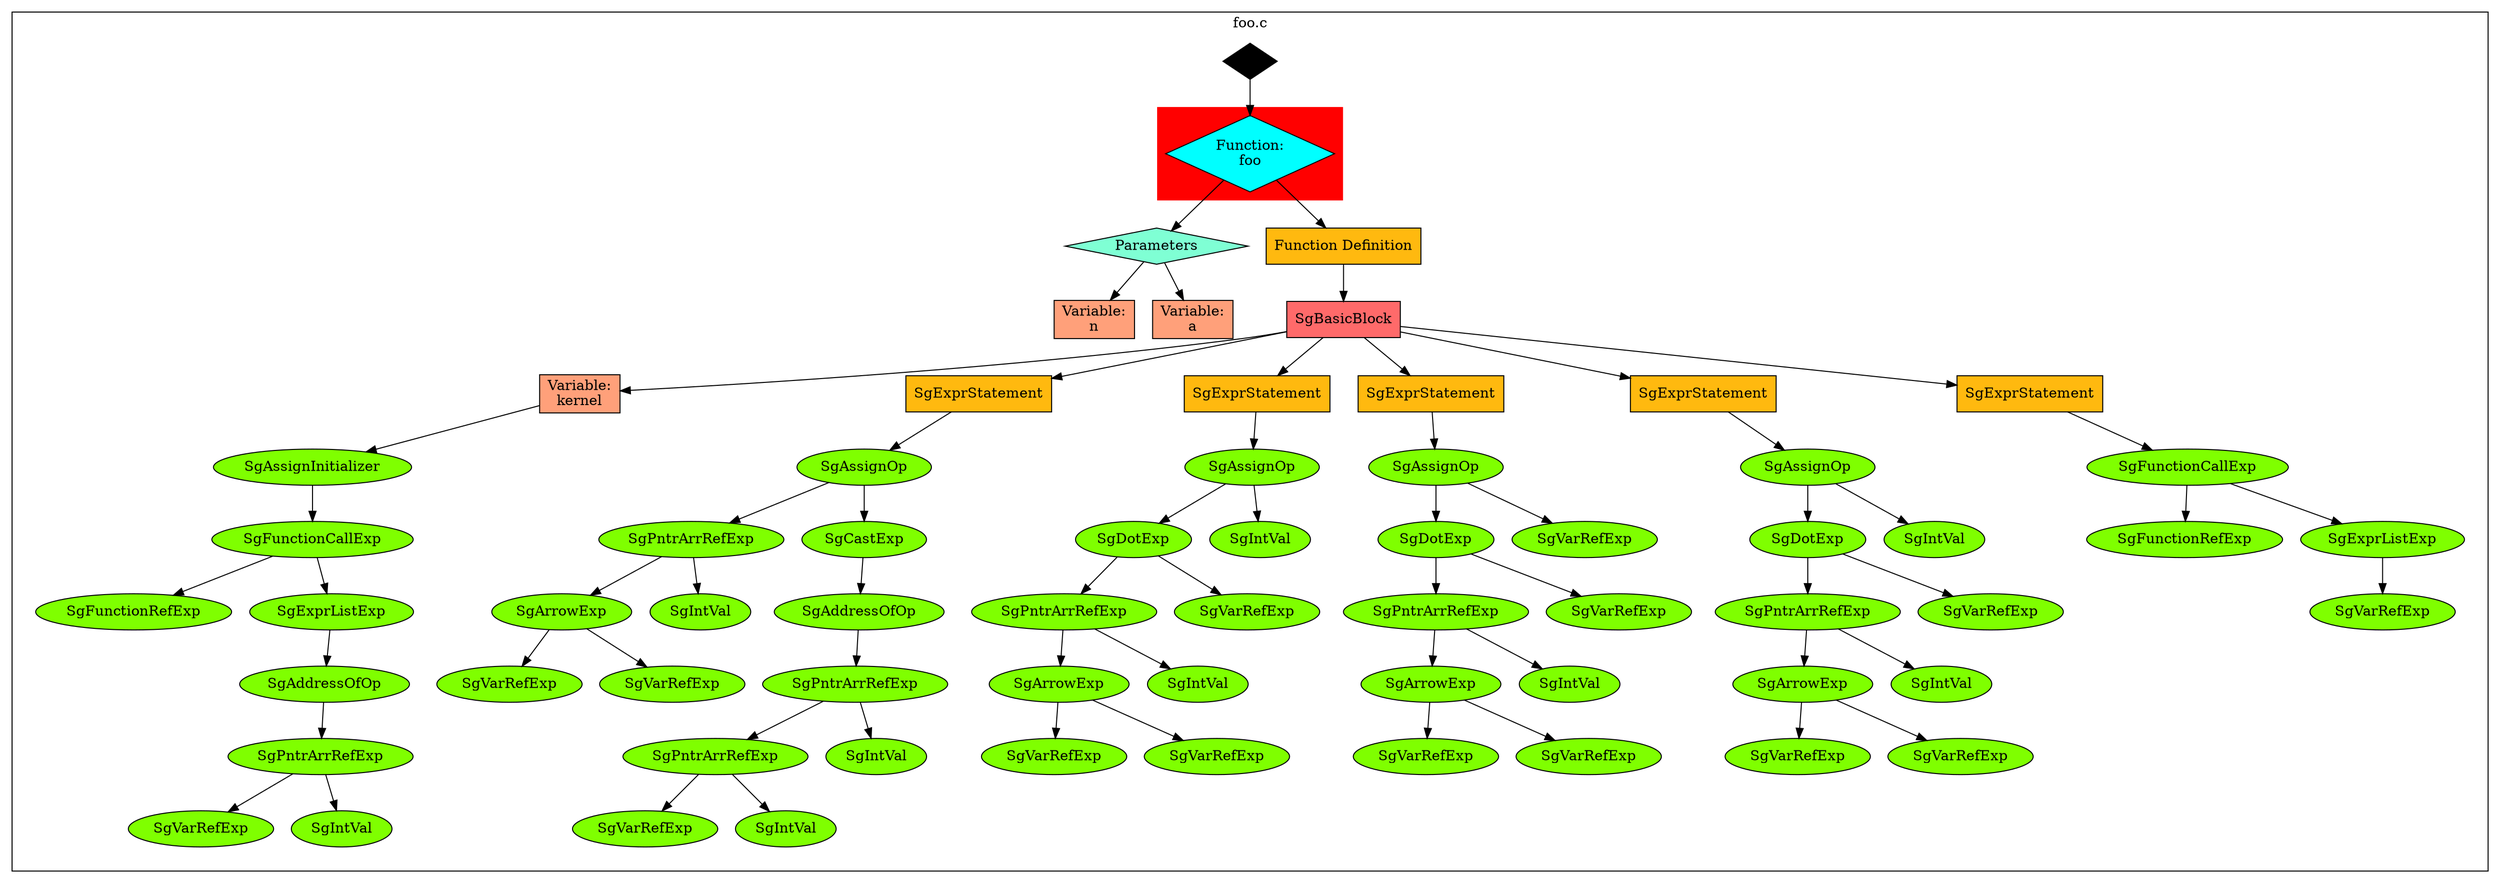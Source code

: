 digraph graph_api_0x834710 {
  label="";
  color=black;
  subgraph cluster_file_0x2ba3062e3730_0x830bf0 {
    label="foo.c";
    color=black;
    node_0x2ba3062e3730 [label="", shape=diamond, color="black", style=filled, fillcolor=black];
    subgraph cluster_decl_0x2ba30677aa18_0x7da690 {
      label="";
      color=white;
      node_0x2ba3063f6d90 [label="Variable:\nn", shape=box, color="black", style=filled, fillcolor=lightsalmon];
      node_0x2ba3063f6ed0 [label="Variable:\na", shape=box, color="black", style=filled, fillcolor=lightsalmon];
      node_0x2ba3066c8dc0 [label="Parameters", shape=diamond, color="black", style=filled, fillcolor=aquamarine];
      node_0x2ba3063f7290 [label="Variable:\nkernel", shape=box, color="black", style=filled, fillcolor=lightsalmon];
      node_0xb28f70 [label="SgExprStatement", shape=box, color="black", style=filled, fillcolor=darkgoldenrod1];
      node_0xb28fc8 [label="SgExprStatement", shape=box, color="black", style=filled, fillcolor=darkgoldenrod1];
      node_0xb29020 [label="SgExprStatement", shape=box, color="black", style=filled, fillcolor=darkgoldenrod1];
      node_0xb29078 [label="SgExprStatement", shape=box, color="black", style=filled, fillcolor=darkgoldenrod1];
      node_0xb290d0 [label="SgExprStatement", shape=box, color="black", style=filled, fillcolor=darkgoldenrod1];
      node_0x2ba306884010 [label="SgBasicBlock", shape=box, color="black", style=filled, fillcolor=indianred1];
      node_0x2ba3068c7010 [label="Function Definition", shape=box, color="black", style=filled, fillcolor=darkgoldenrod1];
      subgraph cluster_expr_0x923628_0x82fe50 {
        label="";
        color=white;
        node_0xa86d50 [label="SgFunctionRefExp", shape=oval, color="black", style=filled, fillcolor=chartreuse1];
        node_0xa44240 [label="SgVarRefExp", shape=oval, color="black", style=filled, fillcolor=chartreuse1];
        node_0x9d4e60 [label="SgIntVal", shape=oval, color="black", style=filled, fillcolor=chartreuse1];
        node_0xaa22e0 [label="SgPntrArrRefExp", shape=oval, color="black", style=filled, fillcolor=chartreuse1];
        node_0xabd870 [label="SgAddressOfOp", shape=oval, color="black", style=filled, fillcolor=chartreuse1];
        node_0x9ee448 [label="SgExprListExp", shape=oval, color="black", style=filled, fillcolor=chartreuse1];
        node_0xad6ec0 [label="SgFunctionCallExp", shape=oval, color="black", style=filled, fillcolor=chartreuse1];
        node_0x923628 [label="SgAssignInitializer", shape=oval, color="black", style=filled, fillcolor=chartreuse1];
      }
      subgraph cluster_expr_0xad6f30_0x82fb70 {
        label="";
        color=white;
        node_0xa86dc0 [label="SgFunctionRefExp", shape=oval, color="black", style=filled, fillcolor=chartreuse1];
        node_0xa447f0 [label="SgVarRefExp", shape=oval, color="black", style=filled, fillcolor=chartreuse1];
        node_0x9ee4b0 [label="SgExprListExp", shape=oval, color="black", style=filled, fillcolor=chartreuse1];
        node_0xad6f30 [label="SgFunctionCallExp", shape=oval, color="black", style=filled, fillcolor=chartreuse1];
      }
      subgraph cluster_expr_0xb0d9e0_0x8336d0 {
        label="";
        color=white;
        node_0xa442a8 [label="SgVarRefExp", shape=oval, color="black", style=filled, fillcolor=chartreuse1];
        node_0xa44310 [label="SgVarRefExp", shape=oval, color="black", style=filled, fillcolor=chartreuse1];
        node_0xaf2450 [label="SgArrowExp", shape=oval, color="black", style=filled, fillcolor=chartreuse1];
        node_0x9d4ec8 [label="SgIntVal", shape=oval, color="black", style=filled, fillcolor=chartreuse1];
        node_0xaa2350 [label="SgPntrArrRefExp", shape=oval, color="black", style=filled, fillcolor=chartreuse1];
        node_0xa44378 [label="SgVarRefExp", shape=oval, color="black", style=filled, fillcolor=chartreuse1];
        node_0x9d4f30 [label="SgIntVal", shape=oval, color="black", style=filled, fillcolor=chartreuse1];
        node_0xaa23c0 [label="SgPntrArrRefExp", shape=oval, color="black", style=filled, fillcolor=chartreuse1];
        node_0x9d4f98 [label="SgIntVal", shape=oval, color="black", style=filled, fillcolor=chartreuse1];
        node_0xaa2430 [label="SgPntrArrRefExp", shape=oval, color="black", style=filled, fillcolor=chartreuse1];
        node_0xabd8d8 [label="SgAddressOfOp", shape=oval, color="black", style=filled, fillcolor=chartreuse1];
        node_0xa078b0 [label="SgCastExp", shape=oval, color="black", style=filled, fillcolor=chartreuse1];
        node_0xb0d9e0 [label="SgAssignOp", shape=oval, color="black", style=filled, fillcolor=chartreuse1];
      }
      subgraph cluster_expr_0xb0da50_0x8e8180 {
        label="";
        color=white;
        node_0xa443e0 [label="SgVarRefExp", shape=oval, color="black", style=filled, fillcolor=chartreuse1];
        node_0xa44448 [label="SgVarRefExp", shape=oval, color="black", style=filled, fillcolor=chartreuse1];
        node_0xaf24c0 [label="SgArrowExp", shape=oval, color="black", style=filled, fillcolor=chartreuse1];
        node_0x9d5000 [label="SgIntVal", shape=oval, color="black", style=filled, fillcolor=chartreuse1];
        node_0xaa24a0 [label="SgPntrArrRefExp", shape=oval, color="black", style=filled, fillcolor=chartreuse1];
        node_0xa444b0 [label="SgVarRefExp", shape=oval, color="black", style=filled, fillcolor=chartreuse1];
        node_0xb3e740 [label="SgDotExp", shape=oval, color="black", style=filled, fillcolor=chartreuse1];
        node_0x9d5068 [label="SgIntVal", shape=oval, color="black", style=filled, fillcolor=chartreuse1];
        node_0xb0da50 [label="SgAssignOp", shape=oval, color="black", style=filled, fillcolor=chartreuse1];
      }
      subgraph cluster_expr_0xb0dac0_0x82e380 {
        label="";
        color=white;
        node_0xa44518 [label="SgVarRefExp", shape=oval, color="black", style=filled, fillcolor=chartreuse1];
        node_0xa44580 [label="SgVarRefExp", shape=oval, color="black", style=filled, fillcolor=chartreuse1];
        node_0xaf2530 [label="SgArrowExp", shape=oval, color="black", style=filled, fillcolor=chartreuse1];
        node_0x9d50d0 [label="SgIntVal", shape=oval, color="black", style=filled, fillcolor=chartreuse1];
        node_0xaa2510 [label="SgPntrArrRefExp", shape=oval, color="black", style=filled, fillcolor=chartreuse1];
        node_0xa445e8 [label="SgVarRefExp", shape=oval, color="black", style=filled, fillcolor=chartreuse1];
        node_0xb3e7b0 [label="SgDotExp", shape=oval, color="black", style=filled, fillcolor=chartreuse1];
        node_0xa44650 [label="SgVarRefExp", shape=oval, color="black", style=filled, fillcolor=chartreuse1];
        node_0xb0dac0 [label="SgAssignOp", shape=oval, color="black", style=filled, fillcolor=chartreuse1];
      }
      subgraph cluster_expr_0xb0db30_0x7dd180 {
        label="";
        color=white;
        node_0xa446b8 [label="SgVarRefExp", shape=oval, color="black", style=filled, fillcolor=chartreuse1];
        node_0xa44720 [label="SgVarRefExp", shape=oval, color="black", style=filled, fillcolor=chartreuse1];
        node_0xaf25a0 [label="SgArrowExp", shape=oval, color="black", style=filled, fillcolor=chartreuse1];
        node_0x9d5138 [label="SgIntVal", shape=oval, color="black", style=filled, fillcolor=chartreuse1];
        node_0xaa2580 [label="SgPntrArrRefExp", shape=oval, color="black", style=filled, fillcolor=chartreuse1];
        node_0xa44788 [label="SgVarRefExp", shape=oval, color="black", style=filled, fillcolor=chartreuse1];
        node_0xb3e820 [label="SgDotExp", shape=oval, color="black", style=filled, fillcolor=chartreuse1];
        node_0x9d51a0 [label="SgIntVal", shape=oval, color="black", style=filled, fillcolor=chartreuse1];
        node_0xb0db30 [label="SgAssignOp", shape=oval, color="black", style=filled, fillcolor=chartreuse1];
      }
      subgraph cluster_func_0x2ba30677aa18_0x82d540 {
        label="";
        style=filled;
        color=red;
        node_0x2ba30677aa18 [label="Function:\nfoo", shape=diamond, color="black", style=filled, fillcolor=cyan];
      }
    }
  }
  node_0x923628 -> node_0xad6ec0 [label="", color="black", constraint="true"];
  node_0x9ee448 -> node_0xabd870 [label="", color="black", constraint="true"];
  node_0x9ee4b0 -> node_0xa447f0 [label="", color="black", constraint="true"];
  node_0xa078b0 -> node_0xabd8d8 [label="", color="black", constraint="true"];
  node_0xaa22e0 -> node_0x9d4e60 [label="", color="black", constraint="true"];
  node_0xaa22e0 -> node_0xa44240 [label="", color="black", constraint="true"];
  node_0xaa2350 -> node_0x9d4ec8 [label="", color="black", constraint="true"];
  node_0xaa2350 -> node_0xaf2450 [label="", color="black", constraint="true"];
  node_0xaa23c0 -> node_0x9d4f30 [label="", color="black", constraint="true"];
  node_0xaa23c0 -> node_0xa44378 [label="", color="black", constraint="true"];
  node_0xaa2430 -> node_0x9d4f98 [label="", color="black", constraint="true"];
  node_0xaa2430 -> node_0xaa23c0 [label="", color="black", constraint="true"];
  node_0xaa24a0 -> node_0x9d5000 [label="", color="black", constraint="true"];
  node_0xaa24a0 -> node_0xaf24c0 [label="", color="black", constraint="true"];
  node_0xaa2510 -> node_0x9d50d0 [label="", color="black", constraint="true"];
  node_0xaa2510 -> node_0xaf2530 [label="", color="black", constraint="true"];
  node_0xaa2580 -> node_0x9d5138 [label="", color="black", constraint="true"];
  node_0xaa2580 -> node_0xaf25a0 [label="", color="black", constraint="true"];
  node_0xabd870 -> node_0xaa22e0 [label="", color="black", constraint="true"];
  node_0xabd8d8 -> node_0xaa2430 [label="", color="black", constraint="true"];
  node_0xad6ec0 -> node_0x9ee448 [label="", color="black", constraint="true"];
  node_0xad6ec0 -> node_0xa86d50 [label="", color="black", constraint="true"];
  node_0xad6f30 -> node_0x9ee4b0 [label="", color="black", constraint="true"];
  node_0xad6f30 -> node_0xa86dc0 [label="", color="black", constraint="true"];
  node_0xaf2450 -> node_0xa442a8 [label="", color="black", constraint="true"];
  node_0xaf2450 -> node_0xa44310 [label="", color="black", constraint="true"];
  node_0xaf24c0 -> node_0xa443e0 [label="", color="black", constraint="true"];
  node_0xaf24c0 -> node_0xa44448 [label="", color="black", constraint="true"];
  node_0xaf2530 -> node_0xa44518 [label="", color="black", constraint="true"];
  node_0xaf2530 -> node_0xa44580 [label="", color="black", constraint="true"];
  node_0xaf25a0 -> node_0xa446b8 [label="", color="black", constraint="true"];
  node_0xaf25a0 -> node_0xa44720 [label="", color="black", constraint="true"];
  node_0xb0d9e0 -> node_0xa078b0 [label="", color="black", constraint="true"];
  node_0xb0d9e0 -> node_0xaa2350 [label="", color="black", constraint="true"];
  node_0xb0da50 -> node_0x9d5068 [label="", color="black", constraint="true"];
  node_0xb0da50 -> node_0xb3e740 [label="", color="black", constraint="true"];
  node_0xb0dac0 -> node_0xa44650 [label="", color="black", constraint="true"];
  node_0xb0dac0 -> node_0xb3e7b0 [label="", color="black", constraint="true"];
  node_0xb0db30 -> node_0x9d51a0 [label="", color="black", constraint="true"];
  node_0xb0db30 -> node_0xb3e820 [label="", color="black", constraint="true"];
  node_0xb28f70 -> node_0xb0d9e0 [label="", color="black", constraint="true"];
  node_0xb28fc8 -> node_0xb0da50 [label="", color="black", constraint="true"];
  node_0xb29020 -> node_0xb0dac0 [label="", color="black", constraint="true"];
  node_0xb29078 -> node_0xb0db30 [label="", color="black", constraint="true"];
  node_0xb290d0 -> node_0xad6f30 [label="", color="black", constraint="true"];
  node_0xb3e740 -> node_0xa444b0 [label="", color="black", constraint="true"];
  node_0xb3e740 -> node_0xaa24a0 [label="", color="black", constraint="true"];
  node_0xb3e7b0 -> node_0xa445e8 [label="", color="black", constraint="true"];
  node_0xb3e7b0 -> node_0xaa2510 [label="", color="black", constraint="true"];
  node_0xb3e820 -> node_0xa44788 [label="", color="black", constraint="true"];
  node_0xb3e820 -> node_0xaa2580 [label="", color="black", constraint="true"];
  node_0x2ba3062e3730 -> node_0x2ba30677aa18 [label="", color="black", constraint="true"];
  node_0x2ba3063f7290 -> node_0x923628 [label="", color="black", constraint="true"];
  node_0x2ba3066c8dc0 -> node_0x2ba3063f6d90 [label="", color="black", constraint="true"];
  node_0x2ba3066c8dc0 -> node_0x2ba3063f6ed0 [label="", color="black", constraint="true"];
  node_0x2ba30677aa18 -> node_0x2ba3066c8dc0 [label="", color="black", constraint="true"];
  node_0x2ba30677aa18 -> node_0x2ba3068c7010 [label="", color="black", constraint="true"];
  node_0x2ba306884010 -> node_0xb28f70 [label="", color="black", constraint="true"];
  node_0x2ba306884010 -> node_0xb28fc8 [label="", color="black", constraint="true"];
  node_0x2ba306884010 -> node_0xb29020 [label="", color="black", constraint="true"];
  node_0x2ba306884010 -> node_0xb29078 [label="", color="black", constraint="true"];
  node_0x2ba306884010 -> node_0xb290d0 [label="", color="black", constraint="true"];
  node_0x2ba306884010 -> node_0x2ba3063f7290 [label="", color="black", constraint="true"];
  node_0x2ba3068c7010 -> node_0x2ba306884010 [label="", color="black", constraint="true"];
}
